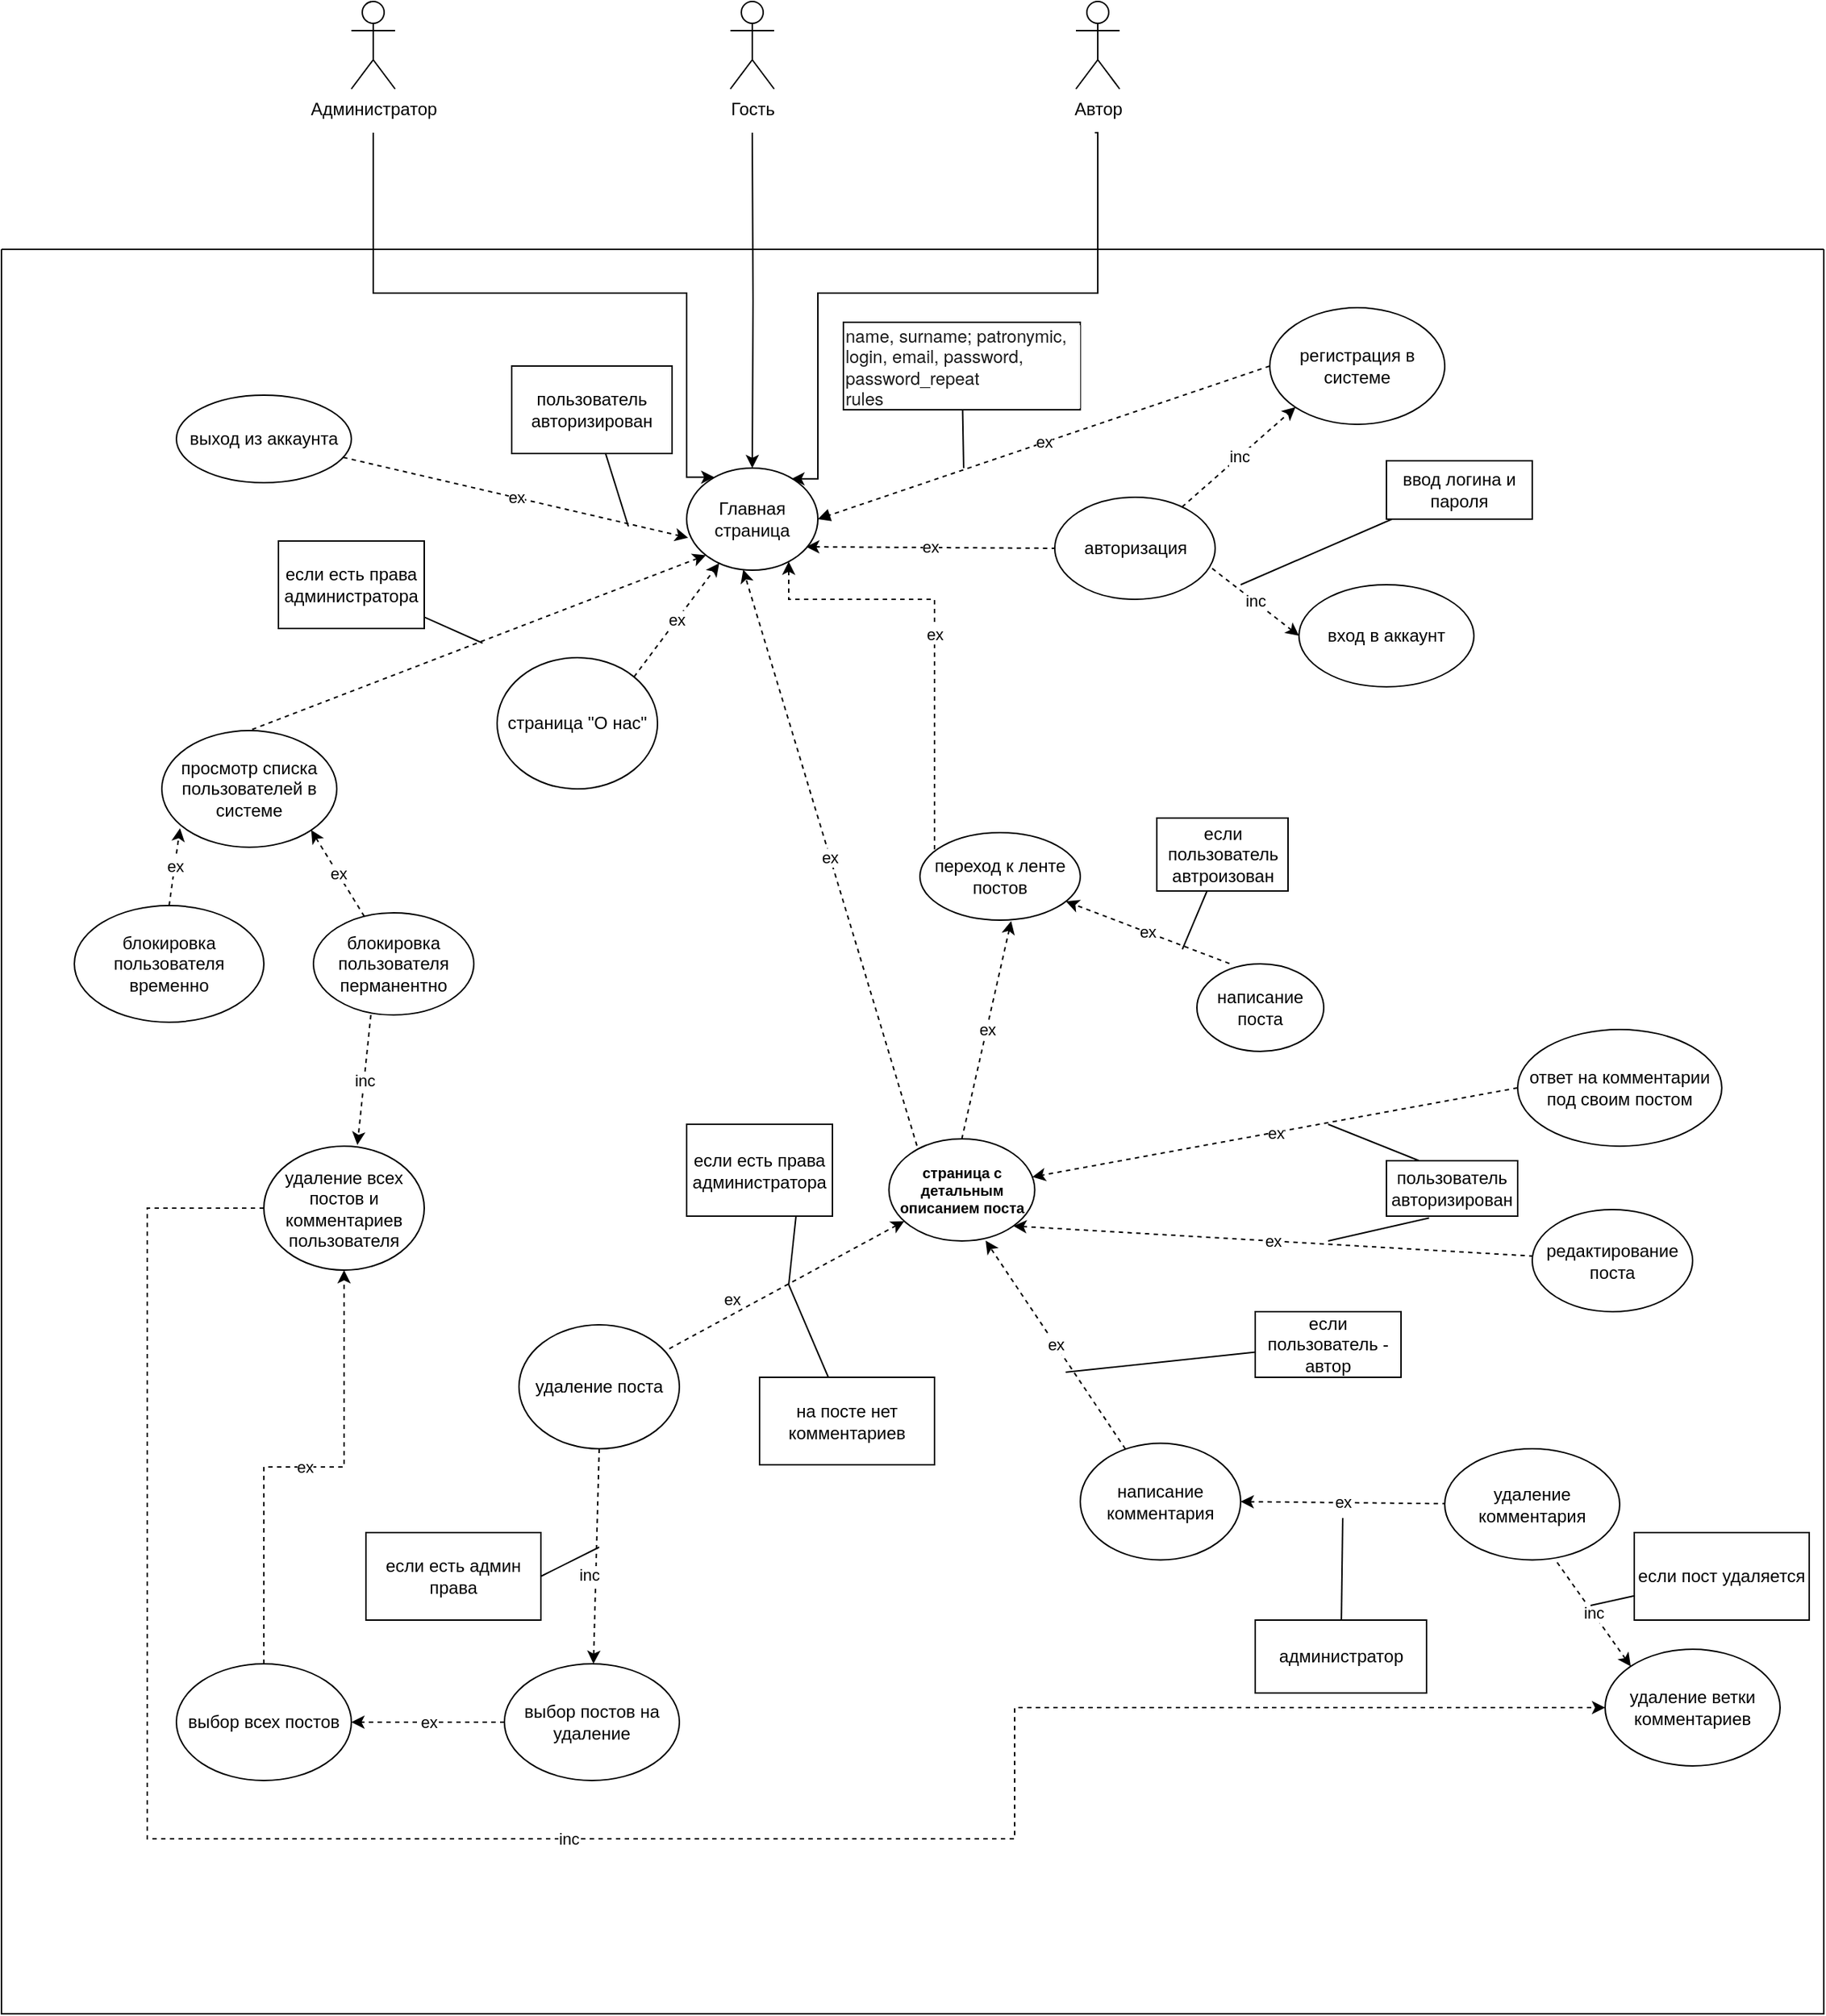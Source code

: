 <mxfile version="21.2.9" type="device">
  <diagram name="Страница 1" id="lrOWcWU3krB4Q89E0xKn">
    <mxGraphModel dx="1674" dy="1965" grid="1" gridSize="10" guides="1" tooltips="1" connect="1" arrows="1" fold="1" page="1" pageScale="1" pageWidth="827" pageHeight="1169" math="0" shadow="0">
      <root>
        <mxCell id="0" />
        <mxCell id="1" parent="0" />
        <mxCell id="zO2Dq_rvEtgFNvUAzTZn-33" value="ex" style="edgeStyle=orthogonalEdgeStyle;rounded=0;orthogonalLoop=1;jettySize=auto;html=1;dashed=1;startArrow=classic;startFill=1;endArrow=none;endFill=0;" parent="1" source="zO2Dq_rvEtgFNvUAzTZn-1" target="zO2Dq_rvEtgFNvUAzTZn-34" edge="1">
          <mxGeometry relative="1" as="geometry">
            <mxPoint x="605" y="260" as="targetPoint" />
            <Array as="points">
              <mxPoint x="630" y="180" />
              <mxPoint x="730" y="180" />
            </Array>
          </mxGeometry>
        </mxCell>
        <mxCell id="zO2Dq_rvEtgFNvUAzTZn-1" value="Главная страница" style="ellipse;whiteSpace=wrap;html=1;" parent="1" vertex="1">
          <mxGeometry x="560" y="90" width="90" height="70" as="geometry" />
        </mxCell>
        <mxCell id="zO2Dq_rvEtgFNvUAzTZn-5" style="edgeStyle=orthogonalEdgeStyle;rounded=0;orthogonalLoop=1;jettySize=auto;html=1;entryX=0.5;entryY=0;entryDx=0;entryDy=0;" parent="1" target="zO2Dq_rvEtgFNvUAzTZn-1" edge="1">
          <mxGeometry relative="1" as="geometry">
            <mxPoint x="605" y="-140" as="sourcePoint" />
            <mxPoint x="605" as="targetPoint" />
          </mxGeometry>
        </mxCell>
        <mxCell id="zO2Dq_rvEtgFNvUAzTZn-2" value="Гость" style="shape=umlActor;verticalLabelPosition=bottom;verticalAlign=top;html=1;outlineConnect=0;" parent="1" vertex="1">
          <mxGeometry x="590" y="-230" width="30" height="60" as="geometry" />
        </mxCell>
        <mxCell id="1n65tFNhc03Zpqp1BoI0-3" style="edgeStyle=orthogonalEdgeStyle;rounded=0;orthogonalLoop=1;jettySize=auto;html=1;entryX=0.798;entryY=0.106;entryDx=0;entryDy=0;entryPerimeter=0;" parent="1" target="zO2Dq_rvEtgFNvUAzTZn-1" edge="1">
          <mxGeometry relative="1" as="geometry">
            <Array as="points">
              <mxPoint x="842" y="-140" />
              <mxPoint x="842" y="-30" />
              <mxPoint x="650" y="-30" />
              <mxPoint x="650" y="97" />
            </Array>
            <mxPoint x="840" y="-140" as="sourcePoint" />
          </mxGeometry>
        </mxCell>
        <mxCell id="zO2Dq_rvEtgFNvUAzTZn-3" value="Автор" style="shape=umlActor;verticalLabelPosition=bottom;verticalAlign=top;html=1;outlineConnect=0;" parent="1" vertex="1">
          <mxGeometry x="827" y="-230" width="30" height="60" as="geometry" />
        </mxCell>
        <mxCell id="1n65tFNhc03Zpqp1BoI0-1" style="edgeStyle=orthogonalEdgeStyle;rounded=0;orthogonalLoop=1;jettySize=auto;html=1;entryX=0.211;entryY=0.089;entryDx=0;entryDy=0;entryPerimeter=0;" parent="1" target="zO2Dq_rvEtgFNvUAzTZn-1" edge="1">
          <mxGeometry relative="1" as="geometry">
            <Array as="points">
              <mxPoint x="345" y="-30" />
              <mxPoint x="560" y="-30" />
              <mxPoint x="560" y="96" />
            </Array>
            <mxPoint x="345" y="-140" as="sourcePoint" />
          </mxGeometry>
        </mxCell>
        <mxCell id="zO2Dq_rvEtgFNvUAzTZn-4" value="Администратор" style="shape=umlActor;verticalLabelPosition=bottom;verticalAlign=top;html=1;outlineConnect=0;" parent="1" vertex="1">
          <mxGeometry x="330" y="-230" width="30" height="60" as="geometry" />
        </mxCell>
        <mxCell id="zO2Dq_rvEtgFNvUAzTZn-8" value="ex" style="endArrow=none;dashed=1;html=1;rounded=0;exitX=0.911;exitY=0.771;exitDx=0;exitDy=0;entryX=0;entryY=0.5;entryDx=0;entryDy=0;exitPerimeter=0;endFill=0;startArrow=classic;startFill=1;" parent="1" source="zO2Dq_rvEtgFNvUAzTZn-1" target="zO2Dq_rvEtgFNvUAzTZn-7" edge="1">
          <mxGeometry width="50" height="50" relative="1" as="geometry">
            <mxPoint x="730" y="210" as="sourcePoint" />
            <mxPoint x="780" y="160" as="targetPoint" />
          </mxGeometry>
        </mxCell>
        <mxCell id="zO2Dq_rvEtgFNvUAzTZn-73" value="" style="endArrow=none;html=1;rounded=0;entryX=0.5;entryY=0;entryDx=0;entryDy=0;exitX=0;exitY=1;exitDx=0;exitDy=0;dashed=1;endFill=0;startArrow=classic;startFill=1;" parent="1" source="zO2Dq_rvEtgFNvUAzTZn-1" target="zO2Dq_rvEtgFNvUAzTZn-75" edge="1">
          <mxGeometry width="50" height="50" relative="1" as="geometry">
            <mxPoint x="120" y="160" as="sourcePoint" />
            <mxPoint x="280" y="395" as="targetPoint" />
          </mxGeometry>
        </mxCell>
        <mxCell id="1n65tFNhc03Zpqp1BoI0-20" value="ех" style="endArrow=classic;dashed=1;html=1;rounded=0;entryX=0.011;entryY=0.682;entryDx=0;entryDy=0;entryPerimeter=0;startArrow=none;startFill=0;endFill=1;" parent="1" source="1n65tFNhc03Zpqp1BoI0-21" target="zO2Dq_rvEtgFNvUAzTZn-1" edge="1">
          <mxGeometry width="50" height="50" relative="1" as="geometry">
            <mxPoint x="450" y="90" as="sourcePoint" />
            <mxPoint x="590" y="300" as="targetPoint" />
          </mxGeometry>
        </mxCell>
        <mxCell id="1n65tFNhc03Zpqp1BoI0-22" value="" style="endArrow=none;html=1;rounded=0;" parent="1" target="1n65tFNhc03Zpqp1BoI0-23" edge="1">
          <mxGeometry width="50" height="50" relative="1" as="geometry">
            <mxPoint x="520" y="130" as="sourcePoint" />
            <mxPoint x="530" y="90" as="targetPoint" />
          </mxGeometry>
        </mxCell>
        <mxCell id="1n65tFNhc03Zpqp1BoI0-24" value="ex" style="endArrow=classic;dashed=1;html=1;rounded=0;exitX=1;exitY=0;exitDx=0;exitDy=0;endFill=1;startArrow=none;startFill=0;" parent="1" source="1n65tFNhc03Zpqp1BoI0-25" target="zO2Dq_rvEtgFNvUAzTZn-1" edge="1">
          <mxGeometry width="50" height="50" relative="1" as="geometry">
            <mxPoint x="510" y="180" as="sourcePoint" />
            <mxPoint x="590" y="290" as="targetPoint" />
          </mxGeometry>
        </mxCell>
        <mxCell id="1n65tFNhc03Zpqp1BoI0-26" value="" style="swimlane;whiteSpace=wrap;html=1;startSize=0;" parent="1" vertex="1">
          <mxGeometry x="90" y="-60" width="1250" height="1210" as="geometry">
            <mxRectangle x="90" y="-120" width="50" height="40" as="alternateBounds" />
          </mxGeometry>
        </mxCell>
        <mxCell id="zO2Dq_rvEtgFNvUAzTZn-7" value="авторизация" style="ellipse;whiteSpace=wrap;html=1;" parent="1n65tFNhc03Zpqp1BoI0-26" vertex="1">
          <mxGeometry x="722.5" y="170" width="110" height="70" as="geometry" />
        </mxCell>
        <mxCell id="zO2Dq_rvEtgFNvUAzTZn-10" value="inc" style="endArrow=none;dashed=1;html=1;rounded=0;entryX=0.967;entryY=0.68;entryDx=0;entryDy=0;entryPerimeter=0;exitX=0;exitY=0.5;exitDx=0;exitDy=0;endFill=0;startArrow=classic;startFill=1;" parent="1n65tFNhc03Zpqp1BoI0-26" source="zO2Dq_rvEtgFNvUAzTZn-13" target="zO2Dq_rvEtgFNvUAzTZn-7" edge="1">
          <mxGeometry width="50" height="50" relative="1" as="geometry">
            <mxPoint x="1075" y="340" as="sourcePoint" />
            <mxPoint x="995" y="460" as="targetPoint" />
          </mxGeometry>
        </mxCell>
        <mxCell id="zO2Dq_rvEtgFNvUAzTZn-11" value="регистрация в системе" style="ellipse;whiteSpace=wrap;html=1;" parent="1n65tFNhc03Zpqp1BoI0-26" vertex="1">
          <mxGeometry x="870" y="40" width="120" height="80" as="geometry" />
        </mxCell>
        <mxCell id="zO2Dq_rvEtgFNvUAzTZn-13" value="вход в аккаунт" style="ellipse;whiteSpace=wrap;html=1;" parent="1n65tFNhc03Zpqp1BoI0-26" vertex="1">
          <mxGeometry x="890" y="230" width="120" height="70" as="geometry" />
        </mxCell>
        <mxCell id="1n65tFNhc03Zpqp1BoI0-9" value="если пользователь автроизован" style="rounded=0;whiteSpace=wrap;html=1;rotation=0;" parent="1n65tFNhc03Zpqp1BoI0-26" vertex="1">
          <mxGeometry x="792.5" y="390" width="90" height="50" as="geometry" />
        </mxCell>
        <mxCell id="zO2Dq_rvEtgFNvUAzTZn-77" value="блокировка пользователя временно" style="ellipse;whiteSpace=wrap;html=1;" parent="1n65tFNhc03Zpqp1BoI0-26" vertex="1">
          <mxGeometry x="50" y="450" width="130" height="80" as="geometry" />
        </mxCell>
        <mxCell id="zO2Dq_rvEtgFNvUAzTZn-79" value="блокировка пользователя перманентно" style="ellipse;whiteSpace=wrap;html=1;" parent="1n65tFNhc03Zpqp1BoI0-26" vertex="1">
          <mxGeometry x="214" y="455" width="110" height="70" as="geometry" />
        </mxCell>
        <mxCell id="zO2Dq_rvEtgFNvUAzTZn-75" value="просмотр списка пользователей в системе" style="ellipse;whiteSpace=wrap;html=1;" parent="1n65tFNhc03Zpqp1BoI0-26" vertex="1">
          <mxGeometry x="110" y="330" width="120" height="80" as="geometry" />
        </mxCell>
        <mxCell id="zO2Dq_rvEtgFNvUAzTZn-76" value="ex" style="endArrow=classic;dashed=1;html=1;rounded=0;exitX=0.5;exitY=0;exitDx=0;exitDy=0;entryX=0.104;entryY=0.837;entryDx=0;entryDy=0;entryPerimeter=0;endFill=1;startArrow=none;startFill=0;" parent="1n65tFNhc03Zpqp1BoI0-26" source="zO2Dq_rvEtgFNvUAzTZn-77" target="zO2Dq_rvEtgFNvUAzTZn-75" edge="1">
          <mxGeometry width="50" height="50" relative="1" as="geometry">
            <mxPoint x="240" y="515" as="sourcePoint" />
            <mxPoint x="250" y="466" as="targetPoint" />
          </mxGeometry>
        </mxCell>
        <mxCell id="zO2Dq_rvEtgFNvUAzTZn-78" value="ex" style="endArrow=classic;dashed=1;html=1;rounded=0;entryX=1;entryY=1;entryDx=0;entryDy=0;endFill=1;startArrow=none;startFill=0;" parent="1n65tFNhc03Zpqp1BoI0-26" source="zO2Dq_rvEtgFNvUAzTZn-79" target="zO2Dq_rvEtgFNvUAzTZn-75" edge="1">
          <mxGeometry width="50" height="50" relative="1" as="geometry">
            <mxPoint x="340" y="495" as="sourcePoint" />
            <mxPoint x="150" y="435" as="targetPoint" />
          </mxGeometry>
        </mxCell>
        <mxCell id="1n65tFNhc03Zpqp1BoI0-21" value="выход из аккаунта" style="ellipse;whiteSpace=wrap;html=1;" parent="1n65tFNhc03Zpqp1BoI0-26" vertex="1">
          <mxGeometry x="120" y="100" width="120" height="60" as="geometry" />
        </mxCell>
        <mxCell id="1n65tFNhc03Zpqp1BoI0-25" value="страница &quot;О нас&quot;" style="ellipse;whiteSpace=wrap;html=1;" parent="1n65tFNhc03Zpqp1BoI0-26" vertex="1">
          <mxGeometry x="340" y="280" width="110" height="90" as="geometry" />
        </mxCell>
        <mxCell id="1n65tFNhc03Zpqp1BoI0-23" value="пользователь авторизирован" style="rounded=0;whiteSpace=wrap;html=1;rotation=0;" parent="1n65tFNhc03Zpqp1BoI0-26" vertex="1">
          <mxGeometry x="350" y="80" width="110" height="60" as="geometry" />
        </mxCell>
        <mxCell id="_A07fXMT1uVPwDbUDfFH-2" value="если есть права администратора" style="rounded=0;whiteSpace=wrap;html=1;rotation=0;" parent="1n65tFNhc03Zpqp1BoI0-26" vertex="1">
          <mxGeometry x="190" y="200" width="100" height="60" as="geometry" />
        </mxCell>
        <mxCell id="zO2Dq_rvEtgFNvUAzTZn-54" value="если есть права администратора" style="rounded=0;whiteSpace=wrap;html=1;rotation=0;" parent="1n65tFNhc03Zpqp1BoI0-26" vertex="1">
          <mxGeometry x="470" y="600" width="100" height="63" as="geometry" />
        </mxCell>
        <mxCell id="_A07fXMT1uVPwDbUDfFH-7" value="&lt;div style=&quot;color: rgb(26, 26, 26); font-family: &amp;quot;YS Text&amp;quot;, &amp;quot;Helvetica Neue&amp;quot;, Helvetica, Arial, sans-serif; text-align: left; background-color: rgb(255, 255, 255);&quot;&gt;&lt;font style=&quot;font-size: 12px;&quot;&gt;name,&amp;nbsp;&lt;/font&gt;surname; patronymic, login, email, password, password_repeat&amp;nbsp;&lt;/div&gt;&lt;div style=&quot;color: rgb(26, 26, 26); font-family: &amp;quot;YS Text&amp;quot;, &amp;quot;Helvetica Neue&amp;quot;, Helvetica, Arial, sans-serif; text-align: left; background-color: rgb(255, 255, 255);&quot;&gt;&lt;font style=&quot;font-size: 12px;&quot;&gt;rules&lt;/font&gt;&lt;/div&gt;" style="rounded=0;whiteSpace=wrap;html=1;rotation=0;" parent="1n65tFNhc03Zpqp1BoI0-26" vertex="1">
          <mxGeometry x="577.5" y="50" width="162.5" height="60" as="geometry" />
        </mxCell>
        <mxCell id="_A07fXMT1uVPwDbUDfFH-9" value="ввод логина и пароля" style="rounded=0;whiteSpace=wrap;html=1;rotation=0;" parent="1n65tFNhc03Zpqp1BoI0-26" vertex="1">
          <mxGeometry x="950" y="145" width="100" height="40" as="geometry" />
        </mxCell>
        <mxCell id="_A07fXMT1uVPwDbUDfFH-10" value="inc" style="endArrow=classic;dashed=1;html=1;rounded=0;entryX=0;entryY=1;entryDx=0;entryDy=0;endFill=1;" parent="1n65tFNhc03Zpqp1BoI0-26" source="zO2Dq_rvEtgFNvUAzTZn-7" target="zO2Dq_rvEtgFNvUAzTZn-11" edge="1">
          <mxGeometry width="50" height="50" relative="1" as="geometry">
            <mxPoint x="610" y="450" as="sourcePoint" />
            <mxPoint x="660" y="400" as="targetPoint" />
          </mxGeometry>
        </mxCell>
        <mxCell id="_A07fXMT1uVPwDbUDfFH-14" value="удаление поста" style="ellipse;whiteSpace=wrap;html=1;" parent="1n65tFNhc03Zpqp1BoI0-26" vertex="1">
          <mxGeometry x="355" y="737.5" width="110" height="85" as="geometry" />
        </mxCell>
        <mxCell id="_A07fXMT1uVPwDbUDfFH-16" value="написание поста" style="ellipse;whiteSpace=wrap;html=1;" parent="1n65tFNhc03Zpqp1BoI0-26" vertex="1">
          <mxGeometry x="820" y="490" width="87" height="60" as="geometry" />
        </mxCell>
        <mxCell id="_A07fXMT1uVPwDbUDfFH-13" value="ex" style="endArrow=none;dashed=1;html=1;rounded=0;startArrow=classic;startFill=1;endFill=0;" parent="1n65tFNhc03Zpqp1BoI0-26" source="_A07fXMT1uVPwDbUDfFH-56" target="_A07fXMT1uVPwDbUDfFH-14" edge="1">
          <mxGeometry x="0.386" y="-9" width="50" height="50" relative="1" as="geometry">
            <mxPoint x="907" y="1331" as="sourcePoint" />
            <mxPoint x="781.99" y="1321.0" as="targetPoint" />
            <Array as="points" />
            <mxPoint as="offset" />
          </mxGeometry>
        </mxCell>
        <mxCell id="_A07fXMT1uVPwDbUDfFH-17" value="редактирование поста" style="ellipse;whiteSpace=wrap;html=1;" parent="1n65tFNhc03Zpqp1BoI0-26" vertex="1">
          <mxGeometry x="1050" y="658.5" width="110" height="70" as="geometry" />
        </mxCell>
        <mxCell id="_A07fXMT1uVPwDbUDfFH-19" value="ответ на комментарии под своим постом" style="ellipse;whiteSpace=wrap;html=1;" parent="1n65tFNhc03Zpqp1BoI0-26" vertex="1">
          <mxGeometry x="1040" y="535" width="140" height="80" as="geometry" />
        </mxCell>
        <mxCell id="_A07fXMT1uVPwDbUDfFH-20" value="ex" style="endArrow=classic;dashed=1;html=1;rounded=0;exitX=0;exitY=0.5;exitDx=0;exitDy=0;endFill=1;startArrow=none;startFill=0;" parent="1n65tFNhc03Zpqp1BoI0-26" source="_A07fXMT1uVPwDbUDfFH-19" target="_A07fXMT1uVPwDbUDfFH-56" edge="1">
          <mxGeometry width="50" height="50" relative="1" as="geometry">
            <mxPoint x="1195.87" y="1436" as="sourcePoint" />
            <mxPoint x="867.62" y="670" as="targetPoint" />
          </mxGeometry>
        </mxCell>
        <mxCell id="zO2Dq_rvEtgFNvUAzTZn-55" value="" style="endArrow=none;html=1;rounded=0;entryX=0.75;entryY=1;entryDx=0;entryDy=0;" parent="1n65tFNhc03Zpqp1BoI0-26" target="zO2Dq_rvEtgFNvUAzTZn-54" edge="1">
          <mxGeometry width="50" height="50" relative="1" as="geometry">
            <mxPoint x="540" y="710" as="sourcePoint" />
            <mxPoint x="1020" y="500" as="targetPoint" />
          </mxGeometry>
        </mxCell>
        <mxCell id="zO2Dq_rvEtgFNvUAzTZn-34" value="переход к ленте постов" style="ellipse;whiteSpace=wrap;html=1;" parent="1n65tFNhc03Zpqp1BoI0-26" vertex="1">
          <mxGeometry x="630" y="400" width="110" height="60" as="geometry" />
        </mxCell>
        <mxCell id="_A07fXMT1uVPwDbUDfFH-28" value="если есть админ права" style="rounded=0;whiteSpace=wrap;html=1;rotation=0;" parent="1n65tFNhc03Zpqp1BoI0-26" vertex="1">
          <mxGeometry x="250" y="880" width="120" height="60" as="geometry" />
        </mxCell>
        <mxCell id="_A07fXMT1uVPwDbUDfFH-33" value="inc" style="endArrow=classic;dashed=1;html=1;rounded=0;exitX=0.358;exitY=1.001;exitDx=0;exitDy=0;exitPerimeter=0;entryX=0.583;entryY=-0.01;entryDx=0;entryDy=0;entryPerimeter=0;endFill=1;" parent="1n65tFNhc03Zpqp1BoI0-26" source="zO2Dq_rvEtgFNvUAzTZn-79" target="_A07fXMT1uVPwDbUDfFH-35" edge="1">
          <mxGeometry width="50" height="50" relative="1" as="geometry">
            <mxPoint x="520" y="670" as="sourcePoint" />
            <mxPoint x="236.103" y="610" as="targetPoint" />
          </mxGeometry>
        </mxCell>
        <mxCell id="_A07fXMT1uVPwDbUDfFH-84" value="inc" style="edgeStyle=orthogonalEdgeStyle;rounded=0;orthogonalLoop=1;jettySize=auto;html=1;entryX=0;entryY=0.5;entryDx=0;entryDy=0;dashed=1;" parent="1n65tFNhc03Zpqp1BoI0-26" source="_A07fXMT1uVPwDbUDfFH-35" target="_A07fXMT1uVPwDbUDfFH-81" edge="1">
          <mxGeometry relative="1" as="geometry">
            <Array as="points">
              <mxPoint x="100" y="658" />
              <mxPoint x="100" y="1090" />
              <mxPoint x="695" y="1090" />
              <mxPoint x="695" y="1000" />
            </Array>
          </mxGeometry>
        </mxCell>
        <mxCell id="_A07fXMT1uVPwDbUDfFH-35" value="удаление всех постов и комментариев пользователя" style="ellipse;whiteSpace=wrap;html=1;" parent="1n65tFNhc03Zpqp1BoI0-26" vertex="1">
          <mxGeometry x="180" y="615" width="110" height="85" as="geometry" />
        </mxCell>
        <mxCell id="_A07fXMT1uVPwDbUDfFH-48" value="ex" style="edgeStyle=orthogonalEdgeStyle;rounded=0;orthogonalLoop=1;jettySize=auto;html=1;entryX=0.5;entryY=1;entryDx=0;entryDy=0;dashed=1;exitX=0.5;exitY=0;exitDx=0;exitDy=0;" parent="1n65tFNhc03Zpqp1BoI0-26" source="_A07fXMT1uVPwDbUDfFH-49" target="_A07fXMT1uVPwDbUDfFH-35" edge="1">
          <mxGeometry relative="1" as="geometry">
            <Array as="points">
              <mxPoint x="180" y="970" />
              <mxPoint x="180" y="835" />
              <mxPoint x="235" y="835" />
            </Array>
          </mxGeometry>
        </mxCell>
        <mxCell id="_A07fXMT1uVPwDbUDfFH-50" value="ex" style="edgeStyle=orthogonalEdgeStyle;rounded=0;orthogonalLoop=1;jettySize=auto;html=1;entryX=1;entryY=0.5;entryDx=0;entryDy=0;dashed=1;" parent="1n65tFNhc03Zpqp1BoI0-26" source="_A07fXMT1uVPwDbUDfFH-36" target="_A07fXMT1uVPwDbUDfFH-49" edge="1">
          <mxGeometry relative="1" as="geometry" />
        </mxCell>
        <mxCell id="_A07fXMT1uVPwDbUDfFH-36" value="выбор постов на удаление" style="ellipse;whiteSpace=wrap;html=1;" parent="1n65tFNhc03Zpqp1BoI0-26" vertex="1">
          <mxGeometry x="345" y="970" width="120" height="80" as="geometry" />
        </mxCell>
        <mxCell id="_A07fXMT1uVPwDbUDfFH-29" value="inc" style="endArrow=classic;dashed=1;html=1;rounded=0;exitX=0.5;exitY=1;exitDx=0;exitDy=0;startArrow=none;startFill=0;endFill=1;" parent="1n65tFNhc03Zpqp1BoI0-26" source="_A07fXMT1uVPwDbUDfFH-14" target="_A07fXMT1uVPwDbUDfFH-36" edge="1">
          <mxGeometry x="0.176" y="-5" width="50" height="50" relative="1" as="geometry">
            <mxPoint x="390" y="1033" as="sourcePoint" />
            <mxPoint x="445" y="940" as="targetPoint" />
            <mxPoint as="offset" />
          </mxGeometry>
        </mxCell>
        <mxCell id="_A07fXMT1uVPwDbUDfFH-49" value="выбор всех постов" style="ellipse;whiteSpace=wrap;html=1;" parent="1n65tFNhc03Zpqp1BoI0-26" vertex="1">
          <mxGeometry x="120" y="970" width="120" height="80" as="geometry" />
        </mxCell>
        <mxCell id="_A07fXMT1uVPwDbUDfFH-56" value="страница с детальным описанием поста" style="ellipse;whiteSpace=wrap;html=1;fontSize=10;fontStyle=1" parent="1n65tFNhc03Zpqp1BoI0-26" vertex="1">
          <mxGeometry x="608.75" y="610" width="100" height="70" as="geometry" />
        </mxCell>
        <mxCell id="_A07fXMT1uVPwDbUDfFH-57" value="ех" style="endArrow=none;dashed=1;html=1;rounded=0;exitX=0.569;exitY=1.01;exitDx=0;exitDy=0;exitPerimeter=0;entryX=0.5;entryY=0;entryDx=0;entryDy=0;startArrow=classic;startFill=1;" parent="1n65tFNhc03Zpqp1BoI0-26" source="zO2Dq_rvEtgFNvUAzTZn-34" target="_A07fXMT1uVPwDbUDfFH-56" edge="1">
          <mxGeometry width="50" height="50" relative="1" as="geometry">
            <mxPoint x="760" y="620" as="sourcePoint" />
            <mxPoint x="810" y="570" as="targetPoint" />
          </mxGeometry>
        </mxCell>
        <mxCell id="_A07fXMT1uVPwDbUDfFH-58" value="ех" style="endArrow=none;dashed=1;html=1;rounded=0;endFill=0;startArrow=classic;startFill=1;exitX=1;exitY=1;exitDx=0;exitDy=0;" parent="1n65tFNhc03Zpqp1BoI0-26" source="_A07fXMT1uVPwDbUDfFH-56" target="_A07fXMT1uVPwDbUDfFH-17" edge="1">
          <mxGeometry width="50" height="50" relative="1" as="geometry">
            <mxPoint x="837.005" y="702.263" as="sourcePoint" />
            <mxPoint x="968.87" y="715" as="targetPoint" />
          </mxGeometry>
        </mxCell>
        <mxCell id="1n65tFNhc03Zpqp1BoI0-8" value="" style="endArrow=none;html=1;rounded=0;" parent="1n65tFNhc03Zpqp1BoI0-26" target="1n65tFNhc03Zpqp1BoI0-9" edge="1">
          <mxGeometry width="50" height="50" relative="1" as="geometry">
            <mxPoint x="810" y="480" as="sourcePoint" />
            <mxPoint x="420" y="540" as="targetPoint" />
          </mxGeometry>
        </mxCell>
        <mxCell id="_A07fXMT1uVPwDbUDfFH-59" value="ех" style="endArrow=classic;dashed=1;html=1;rounded=0;exitX=0.256;exitY=-0.004;exitDx=0;exitDy=0;exitPerimeter=0;endFill=1;" parent="1n65tFNhc03Zpqp1BoI0-26" source="_A07fXMT1uVPwDbUDfFH-16" target="zO2Dq_rvEtgFNvUAzTZn-34" edge="1">
          <mxGeometry width="50" height="50" relative="1" as="geometry">
            <mxPoint x="640" y="590" as="sourcePoint" />
            <mxPoint x="690" y="540" as="targetPoint" />
          </mxGeometry>
        </mxCell>
        <mxCell id="_A07fXMT1uVPwDbUDfFH-61" value="пользователь авторизирован" style="rounded=0;whiteSpace=wrap;html=1;" parent="1n65tFNhc03Zpqp1BoI0-26" vertex="1">
          <mxGeometry x="950" y="625" width="90" height="38" as="geometry" />
        </mxCell>
        <mxCell id="_A07fXMT1uVPwDbUDfFH-64" value="удаление комментария" style="ellipse;whiteSpace=wrap;html=1;" parent="1n65tFNhc03Zpqp1BoI0-26" vertex="1">
          <mxGeometry x="990" y="822.5" width="120" height="76.25" as="geometry" />
        </mxCell>
        <mxCell id="_A07fXMT1uVPwDbUDfFH-65" value="написание комментария" style="ellipse;whiteSpace=wrap;html=1;" parent="1n65tFNhc03Zpqp1BoI0-26" vertex="1">
          <mxGeometry x="740" y="818.75" width="110" height="80" as="geometry" />
        </mxCell>
        <mxCell id="_A07fXMT1uVPwDbUDfFH-66" value="ех" style="endArrow=classic;dashed=1;html=1;rounded=0;entryX=0.663;entryY=0.996;entryDx=0;entryDy=0;endFill=1;startArrow=none;startFill=0;entryPerimeter=0;" parent="1n65tFNhc03Zpqp1BoI0-26" source="_A07fXMT1uVPwDbUDfFH-65" target="_A07fXMT1uVPwDbUDfFH-56" edge="1">
          <mxGeometry width="50" height="50" relative="1" as="geometry">
            <mxPoint x="327.5" y="892.5" as="sourcePoint" />
            <mxPoint x="667" y="723.5" as="targetPoint" />
            <Array as="points" />
          </mxGeometry>
        </mxCell>
        <mxCell id="_A07fXMT1uVPwDbUDfFH-67" value="ех" style="endArrow=none;dashed=1;html=1;rounded=0;exitX=1;exitY=0.5;exitDx=0;exitDy=0;startArrow=classic;startFill=1;endFill=0;" parent="1n65tFNhc03Zpqp1BoI0-26" source="_A07fXMT1uVPwDbUDfFH-65" target="_A07fXMT1uVPwDbUDfFH-64" edge="1">
          <mxGeometry width="50" height="50" relative="1" as="geometry">
            <mxPoint x="447.5" y="892.5" as="sourcePoint" />
            <mxPoint x="197.5" y="972.5" as="targetPoint" />
          </mxGeometry>
        </mxCell>
        <mxCell id="_A07fXMT1uVPwDbUDfFH-68" value="администратор" style="rounded=0;whiteSpace=wrap;html=1;" parent="1n65tFNhc03Zpqp1BoI0-26" vertex="1">
          <mxGeometry x="860" y="940" width="117.5" height="50" as="geometry" />
        </mxCell>
        <mxCell id="_A07fXMT1uVPwDbUDfFH-69" value="если пользователь - автор" style="rounded=0;whiteSpace=wrap;html=1;" parent="1n65tFNhc03Zpqp1BoI0-26" vertex="1">
          <mxGeometry x="860" y="728.5" width="100" height="45" as="geometry" />
        </mxCell>
        <mxCell id="_A07fXMT1uVPwDbUDfFH-72" value="" style="endArrow=none;html=1;rounded=0;" parent="1n65tFNhc03Zpqp1BoI0-26" target="_A07fXMT1uVPwDbUDfFH-68" edge="1">
          <mxGeometry width="50" height="50" relative="1" as="geometry">
            <mxPoint x="920" y="870" as="sourcePoint" />
            <mxPoint x="577.5" y="722.5" as="targetPoint" />
          </mxGeometry>
        </mxCell>
        <mxCell id="_A07fXMT1uVPwDbUDfFH-73" value="" style="endArrow=none;html=1;rounded=0;" parent="1n65tFNhc03Zpqp1BoI0-26" target="_A07fXMT1uVPwDbUDfFH-69" edge="1">
          <mxGeometry width="50" height="50" relative="1" as="geometry">
            <mxPoint x="730" y="770" as="sourcePoint" />
            <mxPoint x="300" y="672.5" as="targetPoint" />
          </mxGeometry>
        </mxCell>
        <mxCell id="_A07fXMT1uVPwDbUDfFH-62" value="" style="endArrow=none;html=1;rounded=0;entryX=0.325;entryY=1.034;entryDx=0;entryDy=0;entryPerimeter=0;" parent="1n65tFNhc03Zpqp1BoI0-26" target="_A07fXMT1uVPwDbUDfFH-61" edge="1">
          <mxGeometry width="50" height="50" relative="1" as="geometry">
            <mxPoint x="910" y="680" as="sourcePoint" />
            <mxPoint x="848.87" y="655" as="targetPoint" />
          </mxGeometry>
        </mxCell>
        <mxCell id="_A07fXMT1uVPwDbUDfFH-79" value="inc" style="endArrow=none;dashed=1;html=1;rounded=0;entryX=0.633;entryY=1.001;entryDx=0;entryDy=0;entryPerimeter=0;exitX=0;exitY=0;exitDx=0;exitDy=0;startArrow=classic;startFill=1;" parent="1n65tFNhc03Zpqp1BoI0-26" source="_A07fXMT1uVPwDbUDfFH-81" target="_A07fXMT1uVPwDbUDfFH-64" edge="1">
          <mxGeometry width="50" height="50" relative="1" as="geometry">
            <mxPoint x="1109.68" y="926.1" as="sourcePoint" />
            <mxPoint x="740" y="810" as="targetPoint" />
          </mxGeometry>
        </mxCell>
        <mxCell id="_A07fXMT1uVPwDbUDfFH-81" value="удаление ветки комментариев" style="ellipse;whiteSpace=wrap;html=1;" parent="1n65tFNhc03Zpqp1BoI0-26" vertex="1">
          <mxGeometry x="1100" y="960" width="120" height="80" as="geometry" />
        </mxCell>
        <mxCell id="_A07fXMT1uVPwDbUDfFH-83" value="если пост удаляется" style="rounded=0;whiteSpace=wrap;html=1;" parent="1n65tFNhc03Zpqp1BoI0-26" vertex="1">
          <mxGeometry x="1120" y="880" width="120" height="60" as="geometry" />
        </mxCell>
        <mxCell id="t0nfNjARrmESBvjvw31_-1" value="" style="endArrow=none;html=1;rounded=0;" edge="1" parent="1n65tFNhc03Zpqp1BoI0-26" target="t0nfNjARrmESBvjvw31_-2">
          <mxGeometry width="50" height="50" relative="1" as="geometry">
            <mxPoint x="540" y="710" as="sourcePoint" />
            <mxPoint x="540" y="710" as="targetPoint" />
          </mxGeometry>
        </mxCell>
        <mxCell id="t0nfNjARrmESBvjvw31_-2" value="на посте нет комментариев" style="rounded=0;whiteSpace=wrap;html=1;" vertex="1" parent="1n65tFNhc03Zpqp1BoI0-26">
          <mxGeometry x="520" y="773.5" width="120" height="60" as="geometry" />
        </mxCell>
        <mxCell id="_A07fXMT1uVPwDbUDfFH-1" value="" style="endArrow=none;html=1;rounded=0;" parent="1" target="_A07fXMT1uVPwDbUDfFH-2" edge="1">
          <mxGeometry width="50" height="50" relative="1" as="geometry">
            <mxPoint x="420" y="210" as="sourcePoint" />
            <mxPoint x="450" y="170" as="targetPoint" />
          </mxGeometry>
        </mxCell>
        <mxCell id="zO2Dq_rvEtgFNvUAzTZn-9" value="ex" style="endArrow=block;dashed=1;html=1;rounded=0;entryX=1;entryY=0.5;entryDx=0;entryDy=0;exitX=0;exitY=0.5;exitDx=0;exitDy=0;startArrow=none;startFill=0;endFill=1;" parent="1" source="zO2Dq_rvEtgFNvUAzTZn-11" target="zO2Dq_rvEtgFNvUAzTZn-1" edge="1">
          <mxGeometry width="50" height="50" relative="1" as="geometry">
            <mxPoint x="1194.99" y="150" as="sourcePoint" />
            <mxPoint x="1125" y="200" as="targetPoint" />
          </mxGeometry>
        </mxCell>
        <mxCell id="_A07fXMT1uVPwDbUDfFH-6" value="" style="endArrow=none;html=1;rounded=0;" parent="1" target="_A07fXMT1uVPwDbUDfFH-7" edge="1">
          <mxGeometry width="50" height="50" relative="1" as="geometry">
            <mxPoint x="750" y="90" as="sourcePoint" />
            <mxPoint x="820" y="60" as="targetPoint" />
          </mxGeometry>
        </mxCell>
        <mxCell id="_A07fXMT1uVPwDbUDfFH-8" value="" style="endArrow=none;html=1;rounded=0;" parent="1" target="_A07fXMT1uVPwDbUDfFH-9" edge="1">
          <mxGeometry width="50" height="50" relative="1" as="geometry">
            <mxPoint x="940" y="170" as="sourcePoint" />
            <mxPoint x="980" y="160" as="targetPoint" />
          </mxGeometry>
        </mxCell>
        <mxCell id="_A07fXMT1uVPwDbUDfFH-30" value="" style="endArrow=none;html=1;rounded=0;exitX=1;exitY=0.5;exitDx=0;exitDy=0;" parent="1" edge="1">
          <mxGeometry width="50" height="50" relative="1" as="geometry">
            <mxPoint x="460" y="850.0" as="sourcePoint" />
            <mxPoint x="500" y="830" as="targetPoint" />
          </mxGeometry>
        </mxCell>
        <mxCell id="_A07fXMT1uVPwDbUDfFH-60" value="" style="endArrow=none;html=1;rounded=0;exitX=0.25;exitY=0;exitDx=0;exitDy=0;" parent="1" source="_A07fXMT1uVPwDbUDfFH-61" edge="1">
          <mxGeometry width="50" height="50" relative="1" as="geometry">
            <mxPoint x="1028.87" y="795" as="sourcePoint" />
            <mxPoint x="1000" y="540" as="targetPoint" />
          </mxGeometry>
        </mxCell>
        <mxCell id="_A07fXMT1uVPwDbUDfFH-63" value="ех" style="endArrow=classic;dashed=1;html=1;rounded=0;exitX=0.192;exitY=0.067;exitDx=0;exitDy=0;exitPerimeter=0;entryX=0.431;entryY=0.995;entryDx=0;entryDy=0;entryPerimeter=0;endFill=1;" parent="1" source="_A07fXMT1uVPwDbUDfFH-56" target="zO2Dq_rvEtgFNvUAzTZn-1" edge="1">
          <mxGeometry width="50" height="50" relative="1" as="geometry">
            <mxPoint x="730" y="420" as="sourcePoint" />
            <mxPoint x="780" y="370" as="targetPoint" />
          </mxGeometry>
        </mxCell>
        <mxCell id="_A07fXMT1uVPwDbUDfFH-82" value="" style="endArrow=none;html=1;rounded=0;" parent="1" target="_A07fXMT1uVPwDbUDfFH-83" edge="1">
          <mxGeometry width="50" height="50" relative="1" as="geometry">
            <mxPoint x="1180" y="870" as="sourcePoint" />
            <mxPoint x="830" y="740" as="targetPoint" />
          </mxGeometry>
        </mxCell>
      </root>
    </mxGraphModel>
  </diagram>
</mxfile>
